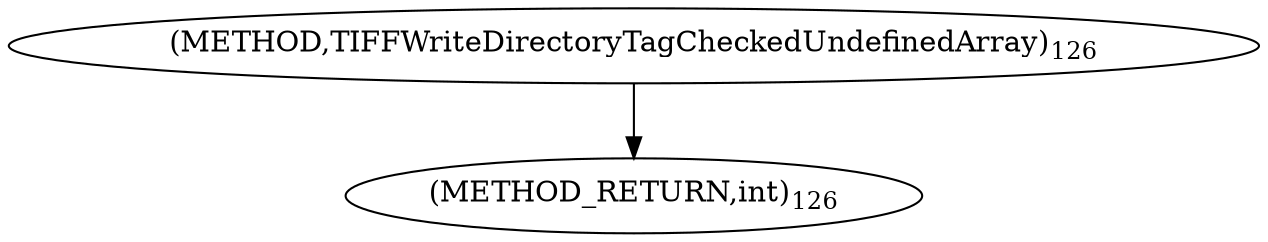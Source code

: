 digraph "TIFFWriteDirectoryTagCheckedUndefinedArray" {  
"64166" [label = <(METHOD,TIFFWriteDirectoryTagCheckedUndefinedArray)<SUB>126</SUB>> ]
"64173" [label = <(METHOD_RETURN,int)<SUB>126</SUB>> ]
  "64166" -> "64173" 
}
